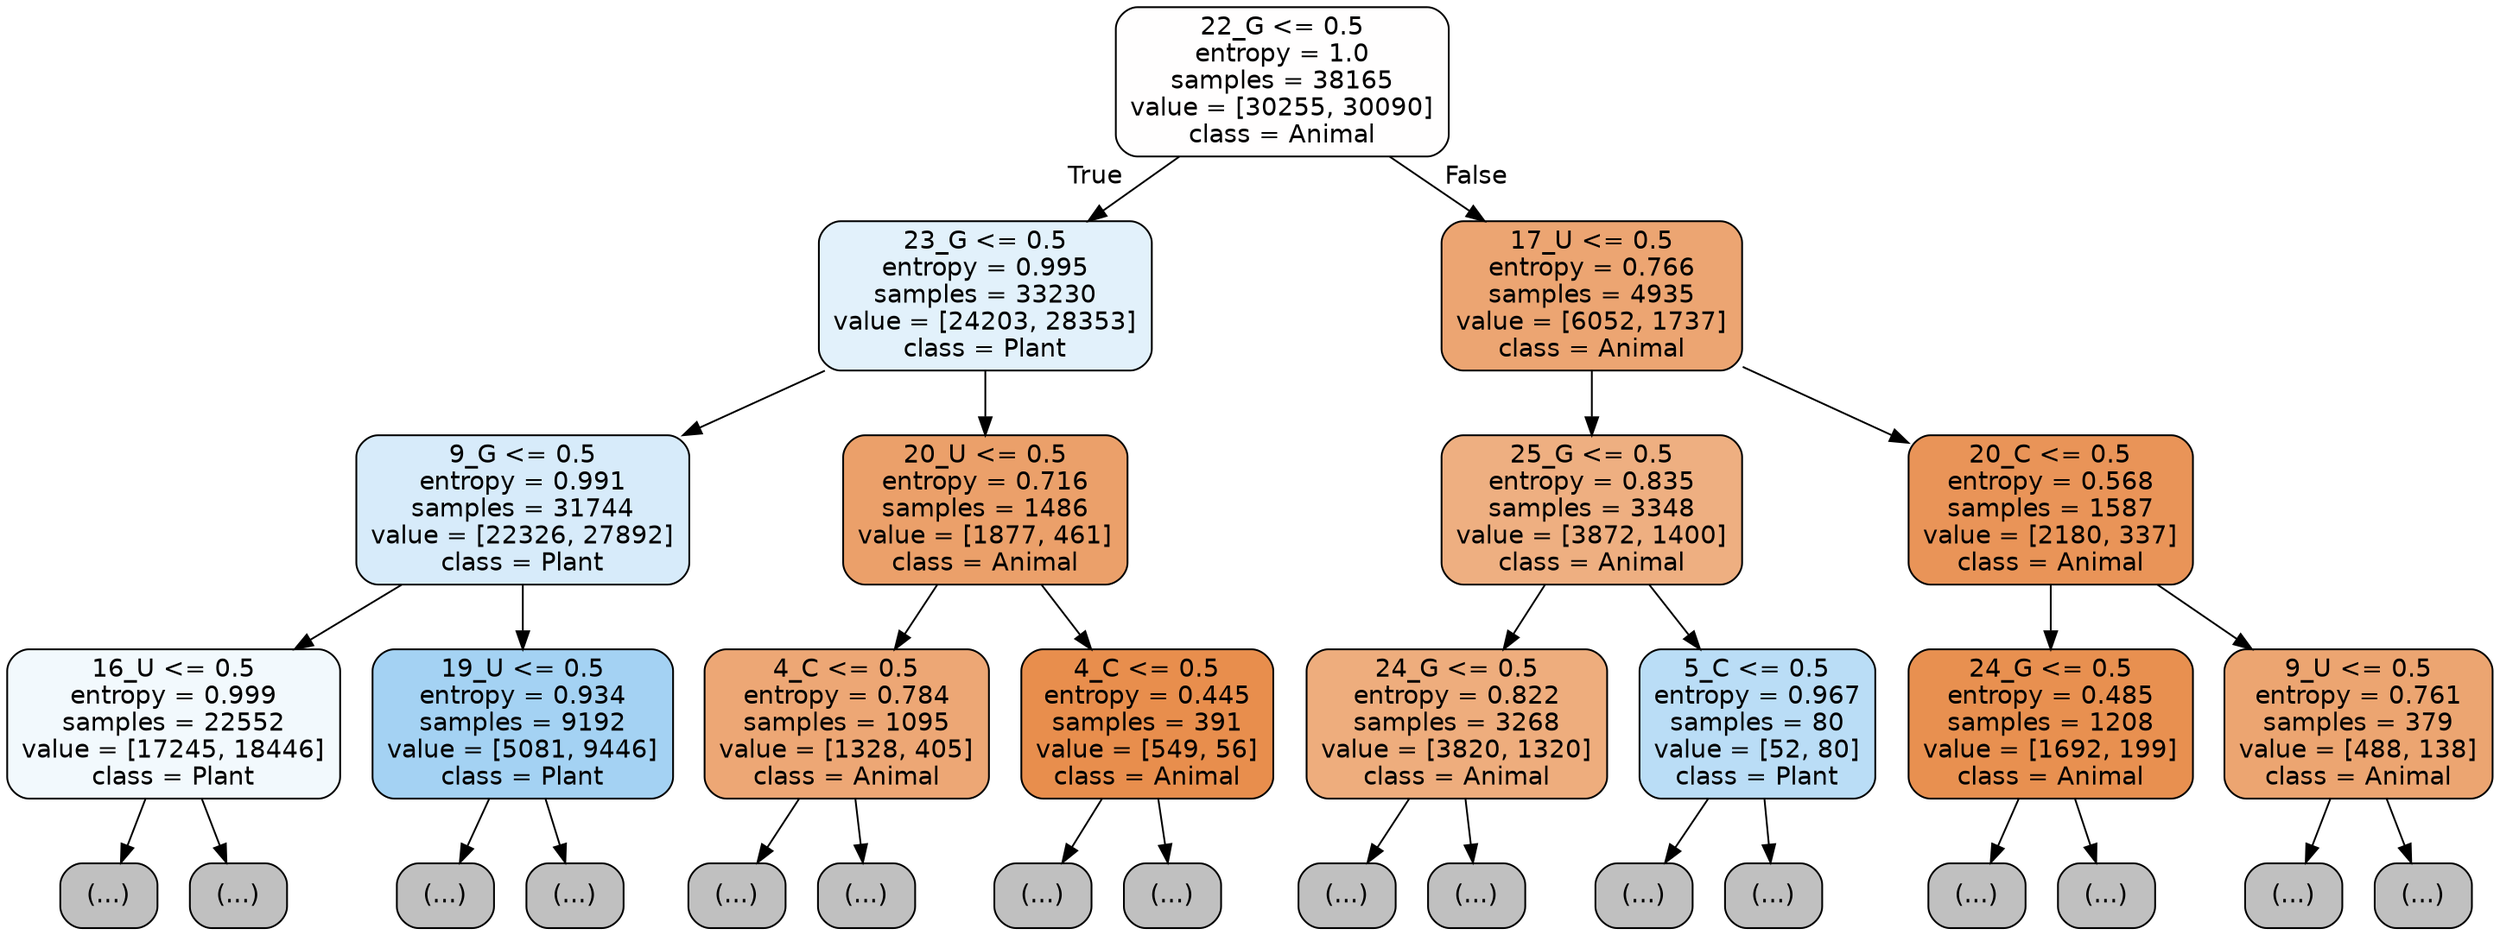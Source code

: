 digraph Tree {
node [shape=box, style="filled, rounded", color="black", fontname="helvetica"] ;
edge [fontname="helvetica"] ;
0 [label="22_G <= 0.5\nentropy = 1.0\nsamples = 38165\nvalue = [30255, 30090]\nclass = Animal", fillcolor="#fffefe"] ;
1 [label="23_G <= 0.5\nentropy = 0.995\nsamples = 33230\nvalue = [24203, 28353]\nclass = Plant", fillcolor="#e2f1fb"] ;
0 -> 1 [labeldistance=2.5, labelangle=45, headlabel="True"] ;
2 [label="9_G <= 0.5\nentropy = 0.991\nsamples = 31744\nvalue = [22326, 27892]\nclass = Plant", fillcolor="#d7ebfa"] ;
1 -> 2 ;
3 [label="16_U <= 0.5\nentropy = 0.999\nsamples = 22552\nvalue = [17245, 18446]\nclass = Plant", fillcolor="#f2f9fd"] ;
2 -> 3 ;
4 [label="(...)", fillcolor="#C0C0C0"] ;
3 -> 4 ;
7555 [label="(...)", fillcolor="#C0C0C0"] ;
3 -> 7555 ;
10602 [label="19_U <= 0.5\nentropy = 0.934\nsamples = 9192\nvalue = [5081, 9446]\nclass = Plant", fillcolor="#a4d2f3"] ;
2 -> 10602 ;
10603 [label="(...)", fillcolor="#C0C0C0"] ;
10602 -> 10603 ;
13348 [label="(...)", fillcolor="#C0C0C0"] ;
10602 -> 13348 ;
14265 [label="20_U <= 0.5\nentropy = 0.716\nsamples = 1486\nvalue = [1877, 461]\nclass = Animal", fillcolor="#eba06a"] ;
1 -> 14265 ;
14266 [label="4_C <= 0.5\nentropy = 0.784\nsamples = 1095\nvalue = [1328, 405]\nclass = Animal", fillcolor="#eda775"] ;
14265 -> 14266 ;
14267 [label="(...)", fillcolor="#C0C0C0"] ;
14266 -> 14267 ;
14578 [label="(...)", fillcolor="#C0C0C0"] ;
14266 -> 14578 ;
14719 [label="4_C <= 0.5\nentropy = 0.445\nsamples = 391\nvalue = [549, 56]\nclass = Animal", fillcolor="#e88e4d"] ;
14265 -> 14719 ;
14720 [label="(...)", fillcolor="#C0C0C0"] ;
14719 -> 14720 ;
14803 [label="(...)", fillcolor="#C0C0C0"] ;
14719 -> 14803 ;
14824 [label="17_U <= 0.5\nentropy = 0.766\nsamples = 4935\nvalue = [6052, 1737]\nclass = Animal", fillcolor="#eca572"] ;
0 -> 14824 [labeldistance=2.5, labelangle=-45, headlabel="False"] ;
14825 [label="25_G <= 0.5\nentropy = 0.835\nsamples = 3348\nvalue = [3872, 1400]\nclass = Animal", fillcolor="#eeaf81"] ;
14824 -> 14825 ;
14826 [label="24_G <= 0.5\nentropy = 0.822\nsamples = 3268\nvalue = [3820, 1320]\nclass = Animal", fillcolor="#eead7d"] ;
14825 -> 14826 ;
14827 [label="(...)", fillcolor="#C0C0C0"] ;
14826 -> 14827 ;
16222 [label="(...)", fillcolor="#C0C0C0"] ;
14826 -> 16222 ;
16293 [label="5_C <= 0.5\nentropy = 0.967\nsamples = 80\nvalue = [52, 80]\nclass = Plant", fillcolor="#baddf6"] ;
14825 -> 16293 ;
16294 [label="(...)", fillcolor="#C0C0C0"] ;
16293 -> 16294 ;
16319 [label="(...)", fillcolor="#C0C0C0"] ;
16293 -> 16319 ;
16336 [label="20_C <= 0.5\nentropy = 0.568\nsamples = 1587\nvalue = [2180, 337]\nclass = Animal", fillcolor="#e99458"] ;
14824 -> 16336 ;
16337 [label="24_G <= 0.5\nentropy = 0.485\nsamples = 1208\nvalue = [1692, 199]\nclass = Animal", fillcolor="#e89050"] ;
16336 -> 16337 ;
16338 [label="(...)", fillcolor="#C0C0C0"] ;
16337 -> 16338 ;
16651 [label="(...)", fillcolor="#C0C0C0"] ;
16337 -> 16651 ;
16670 [label="9_U <= 0.5\nentropy = 0.761\nsamples = 379\nvalue = [488, 138]\nclass = Animal", fillcolor="#eca571"] ;
16336 -> 16670 ;
16671 [label="(...)", fillcolor="#C0C0C0"] ;
16670 -> 16671 ;
16762 [label="(...)", fillcolor="#C0C0C0"] ;
16670 -> 16762 ;
}